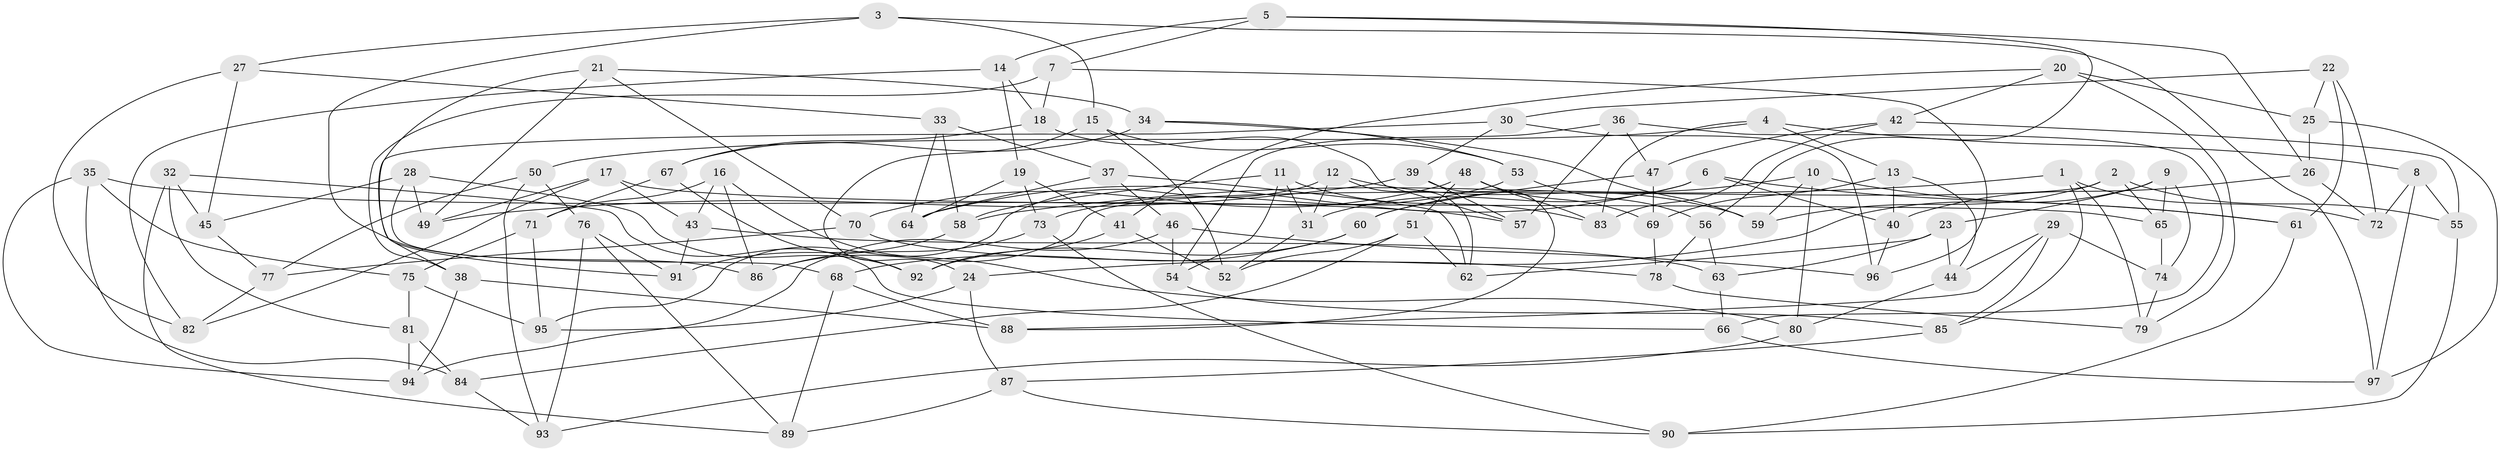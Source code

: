 // Generated by graph-tools (version 1.1) at 2025/16/03/09/25 04:16:25]
// undirected, 97 vertices, 194 edges
graph export_dot {
graph [start="1"]
  node [color=gray90,style=filled];
  1;
  2;
  3;
  4;
  5;
  6;
  7;
  8;
  9;
  10;
  11;
  12;
  13;
  14;
  15;
  16;
  17;
  18;
  19;
  20;
  21;
  22;
  23;
  24;
  25;
  26;
  27;
  28;
  29;
  30;
  31;
  32;
  33;
  34;
  35;
  36;
  37;
  38;
  39;
  40;
  41;
  42;
  43;
  44;
  45;
  46;
  47;
  48;
  49;
  50;
  51;
  52;
  53;
  54;
  55;
  56;
  57;
  58;
  59;
  60;
  61;
  62;
  63;
  64;
  65;
  66;
  67;
  68;
  69;
  70;
  71;
  72;
  73;
  74;
  75;
  76;
  77;
  78;
  79;
  80;
  81;
  82;
  83;
  84;
  85;
  86;
  87;
  88;
  89;
  90;
  91;
  92;
  93;
  94;
  95;
  96;
  97;
  1 -- 79;
  1 -- 72;
  1 -- 58;
  1 -- 85;
  2 -- 55;
  2 -- 86;
  2 -- 65;
  2 -- 59;
  3 -- 15;
  3 -- 97;
  3 -- 27;
  3 -- 86;
  4 -- 50;
  4 -- 8;
  4 -- 13;
  4 -- 83;
  5 -- 7;
  5 -- 14;
  5 -- 26;
  5 -- 56;
  6 -- 31;
  6 -- 64;
  6 -- 40;
  6 -- 61;
  7 -- 38;
  7 -- 96;
  7 -- 18;
  8 -- 55;
  8 -- 97;
  8 -- 72;
  9 -- 23;
  9 -- 74;
  9 -- 24;
  9 -- 65;
  10 -- 61;
  10 -- 80;
  10 -- 60;
  10 -- 59;
  11 -- 54;
  11 -- 31;
  11 -- 58;
  11 -- 83;
  12 -- 95;
  12 -- 59;
  12 -- 62;
  12 -- 31;
  13 -- 40;
  13 -- 69;
  13 -- 44;
  14 -- 19;
  14 -- 18;
  14 -- 82;
  15 -- 53;
  15 -- 52;
  15 -- 24;
  16 -- 71;
  16 -- 43;
  16 -- 80;
  16 -- 86;
  17 -- 65;
  17 -- 43;
  17 -- 49;
  17 -- 82;
  18 -- 57;
  18 -- 67;
  19 -- 41;
  19 -- 73;
  19 -- 64;
  20 -- 42;
  20 -- 41;
  20 -- 25;
  20 -- 79;
  21 -- 70;
  21 -- 34;
  21 -- 49;
  21 -- 91;
  22 -- 30;
  22 -- 61;
  22 -- 25;
  22 -- 72;
  23 -- 44;
  23 -- 62;
  23 -- 63;
  24 -- 87;
  24 -- 95;
  25 -- 97;
  25 -- 26;
  26 -- 40;
  26 -- 72;
  27 -- 45;
  27 -- 33;
  27 -- 82;
  28 -- 49;
  28 -- 45;
  28 -- 68;
  28 -- 92;
  29 -- 88;
  29 -- 44;
  29 -- 85;
  29 -- 74;
  30 -- 96;
  30 -- 38;
  30 -- 39;
  31 -- 52;
  32 -- 45;
  32 -- 81;
  32 -- 66;
  32 -- 89;
  33 -- 58;
  33 -- 37;
  33 -- 64;
  34 -- 59;
  34 -- 67;
  34 -- 53;
  35 -- 94;
  35 -- 57;
  35 -- 84;
  35 -- 75;
  36 -- 66;
  36 -- 47;
  36 -- 57;
  36 -- 54;
  37 -- 64;
  37 -- 62;
  37 -- 46;
  38 -- 94;
  38 -- 88;
  39 -- 49;
  39 -- 57;
  39 -- 88;
  40 -- 96;
  41 -- 92;
  41 -- 52;
  42 -- 83;
  42 -- 55;
  42 -- 47;
  43 -- 63;
  43 -- 91;
  44 -- 80;
  45 -- 77;
  46 -- 96;
  46 -- 54;
  46 -- 94;
  47 -- 60;
  47 -- 69;
  48 -- 51;
  48 -- 69;
  48 -- 83;
  48 -- 70;
  50 -- 93;
  50 -- 77;
  50 -- 76;
  51 -- 62;
  51 -- 52;
  51 -- 84;
  53 -- 73;
  53 -- 56;
  54 -- 85;
  55 -- 90;
  56 -- 63;
  56 -- 78;
  58 -- 91;
  60 -- 68;
  60 -- 92;
  61 -- 90;
  63 -- 66;
  65 -- 74;
  66 -- 97;
  67 -- 71;
  67 -- 92;
  68 -- 89;
  68 -- 88;
  69 -- 78;
  70 -- 77;
  70 -- 78;
  71 -- 95;
  71 -- 75;
  73 -- 86;
  73 -- 90;
  74 -- 79;
  75 -- 95;
  75 -- 81;
  76 -- 91;
  76 -- 89;
  76 -- 93;
  77 -- 82;
  78 -- 79;
  80 -- 93;
  81 -- 94;
  81 -- 84;
  84 -- 93;
  85 -- 87;
  87 -- 89;
  87 -- 90;
}
